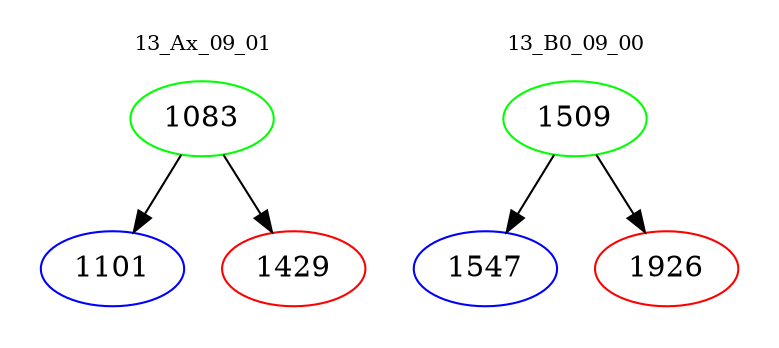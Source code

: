 digraph{
subgraph cluster_0 {
color = white
label = "13_Ax_09_01";
fontsize=10;
T0_1083 [label="1083", color="green"]
T0_1083 -> T0_1101 [color="black"]
T0_1101 [label="1101", color="blue"]
T0_1083 -> T0_1429 [color="black"]
T0_1429 [label="1429", color="red"]
}
subgraph cluster_1 {
color = white
label = "13_B0_09_00";
fontsize=10;
T1_1509 [label="1509", color="green"]
T1_1509 -> T1_1547 [color="black"]
T1_1547 [label="1547", color="blue"]
T1_1509 -> T1_1926 [color="black"]
T1_1926 [label="1926", color="red"]
}
}
